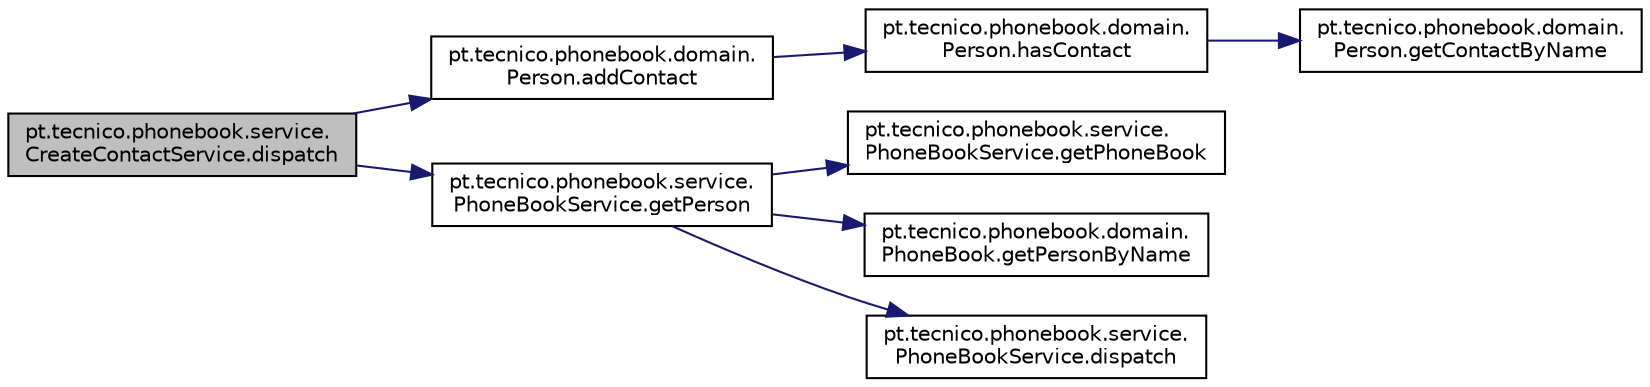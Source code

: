 digraph "pt.tecnico.phonebook.service.CreateContactService.dispatch"
{
  edge [fontname="Helvetica",fontsize="10",labelfontname="Helvetica",labelfontsize="10"];
  node [fontname="Helvetica",fontsize="10",shape=record];
  rankdir="LR";
  Node1 [label="pt.tecnico.phonebook.service.\lCreateContactService.dispatch",height=0.2,width=0.4,color="black", fillcolor="grey75", style="filled", fontcolor="black"];
  Node1 -> Node2 [color="midnightblue",fontsize="10",style="solid",fontname="Helvetica"];
  Node2 [label="pt.tecnico.phonebook.domain.\lPerson.addContact",height=0.2,width=0.4,color="black", fillcolor="white", style="filled",URL="$classpt_1_1tecnico_1_1phonebook_1_1domain_1_1Person.html#a74e8e8fdb590bb85921eb75c8682fbb4"];
  Node2 -> Node3 [color="midnightblue",fontsize="10",style="solid",fontname="Helvetica"];
  Node3 [label="pt.tecnico.phonebook.domain.\lPerson.hasContact",height=0.2,width=0.4,color="black", fillcolor="white", style="filled",URL="$classpt_1_1tecnico_1_1phonebook_1_1domain_1_1Person.html#a61cfddb04aa9694c54937b655a9da380"];
  Node3 -> Node4 [color="midnightblue",fontsize="10",style="solid",fontname="Helvetica"];
  Node4 [label="pt.tecnico.phonebook.domain.\lPerson.getContactByName",height=0.2,width=0.4,color="black", fillcolor="white", style="filled",URL="$classpt_1_1tecnico_1_1phonebook_1_1domain_1_1Person.html#aa855ad0548be26ec1ff835a382919217"];
  Node1 -> Node5 [color="midnightblue",fontsize="10",style="solid",fontname="Helvetica"];
  Node5 [label="pt.tecnico.phonebook.service.\lPhoneBookService.getPerson",height=0.2,width=0.4,color="black", fillcolor="white", style="filled",URL="$classpt_1_1tecnico_1_1phonebook_1_1service_1_1PhoneBookService.html#a24331395cd0ed7277d765b5e48b6718d"];
  Node5 -> Node6 [color="midnightblue",fontsize="10",style="solid",fontname="Helvetica"];
  Node6 [label="pt.tecnico.phonebook.service.\lPhoneBookService.getPhoneBook",height=0.2,width=0.4,color="black", fillcolor="white", style="filled",URL="$classpt_1_1tecnico_1_1phonebook_1_1service_1_1PhoneBookService.html#a8967ae0b6a20e0a7283d0a31d9f39d69"];
  Node5 -> Node7 [color="midnightblue",fontsize="10",style="solid",fontname="Helvetica"];
  Node7 [label="pt.tecnico.phonebook.domain.\lPhoneBook.getPersonByName",height=0.2,width=0.4,color="black", fillcolor="white", style="filled",URL="$classpt_1_1tecnico_1_1phonebook_1_1domain_1_1PhoneBook.html#ac605e9894944972f6a77a090193c9504"];
  Node5 -> Node8 [color="midnightblue",fontsize="10",style="solid",fontname="Helvetica"];
  Node8 [label="pt.tecnico.phonebook.service.\lPhoneBookService.dispatch",height=0.2,width=0.4,color="black", fillcolor="white", style="filled",URL="$classpt_1_1tecnico_1_1phonebook_1_1service_1_1PhoneBookService.html#a8a8073a4a0566524221f0f3fa5951376"];
}
